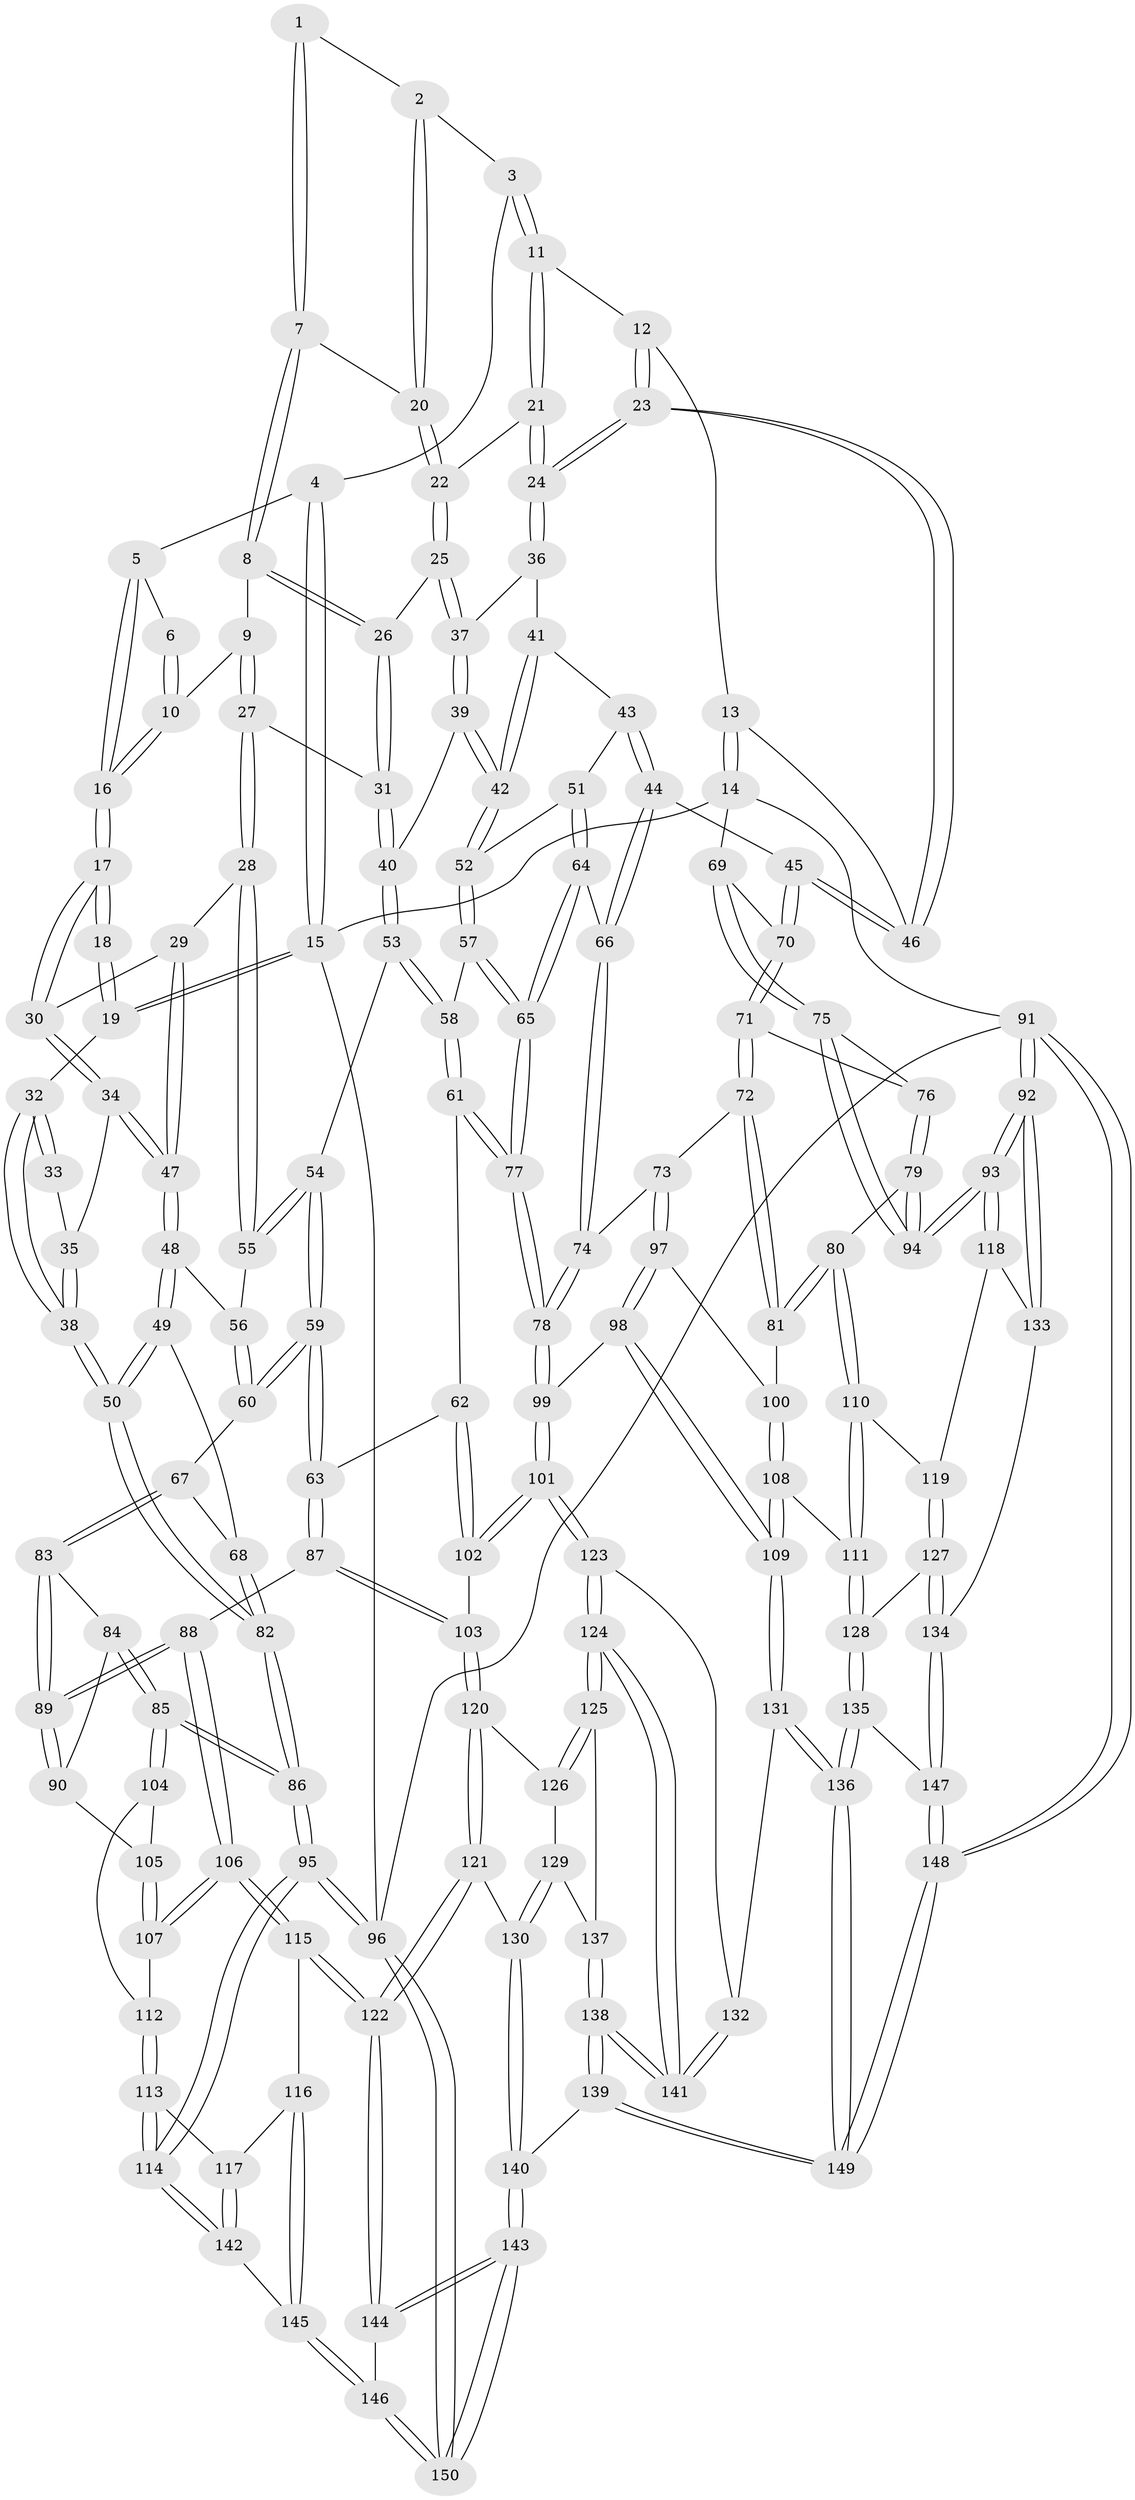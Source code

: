 // coarse degree distribution, {3: 0.18333333333333332, 6: 0.13333333333333333, 4: 0.3, 10: 0.016666666666666666, 2: 0.016666666666666666, 5: 0.3, 7: 0.03333333333333333, 9: 0.016666666666666666}
// Generated by graph-tools (version 1.1) at 2025/21/03/04/25 18:21:15]
// undirected, 150 vertices, 372 edges
graph export_dot {
graph [start="1"]
  node [color=gray90,style=filled];
  1 [pos="+0.4162206690519151+0.05794382653941274"];
  2 [pos="+0.502705225756182+0.07195462951995828"];
  3 [pos="+0.664379723192193+0"];
  4 [pos="+0.16273796174553937+0"];
  5 [pos="+0.18196768251311504+0"];
  6 [pos="+0.4009190954892477+0.050996554356504215"];
  7 [pos="+0.3934365003059365+0.1635697461912671"];
  8 [pos="+0.3874738905994845+0.16852930780519032"];
  9 [pos="+0.34854250172114976+0.16939269521551228"];
  10 [pos="+0.3459288603095818+0.16800134207822962"];
  11 [pos="+0.8423470647329327+0"];
  12 [pos="+0.9972002955743313+0"];
  13 [pos="+1+0"];
  14 [pos="+1+0"];
  15 [pos="+0+0"];
  16 [pos="+0.21671259649491537+0.1273632926137353"];
  17 [pos="+0.2104869941570312+0.14118508740507282"];
  18 [pos="+0.07135485609952102+0.19038600832230362"];
  19 [pos="+0+0"];
  20 [pos="+0.50410349670386+0.10607242198743856"];
  21 [pos="+0.6643889584766804+0.16622631180122877"];
  22 [pos="+0.5348942046010324+0.16228656210597414"];
  23 [pos="+0.7357559936855181+0.32101742163829033"];
  24 [pos="+0.6981695616588603+0.2779027793055072"];
  25 [pos="+0.5012813661629875+0.24706789042361021"];
  26 [pos="+0.4681784209222871+0.24634849860580982"];
  27 [pos="+0.3658642861647214+0.312475324950896"];
  28 [pos="+0.2984079883561+0.3290009442395337"];
  29 [pos="+0.24616776368491813+0.28077399985627366"];
  30 [pos="+0.21046825387436113+0.15595141460845716"];
  31 [pos="+0.36733086631417405+0.3128527799910582"];
  32 [pos="+0+0.32743843528067645"];
  33 [pos="+0.07093510218661321+0.19144118839880225"];
  34 [pos="+0.10803085282124934+0.30375285275257613"];
  35 [pos="+0.05024977589981105+0.26115968854159477"];
  36 [pos="+0.5303116093565001+0.2778669986251503"];
  37 [pos="+0.5092086020865196+0.25891903854857223"];
  38 [pos="+0+0.3703835299852532"];
  39 [pos="+0.4358918275492544+0.38162952111944043"];
  40 [pos="+0.4195999230036898+0.37686466226785303"];
  41 [pos="+0.5316529652173625+0.2922012404140658"];
  42 [pos="+0.4862305833134427+0.41589732103033167"];
  43 [pos="+0.5675954284346002+0.3537993097896655"];
  44 [pos="+0.6952411707687846+0.41051712934079504"];
  45 [pos="+0.7571664244745283+0.3685461748691458"];
  46 [pos="+0.7506846252811082+0.34626915234358413"];
  47 [pos="+0.12446046090370691+0.36952400536351954"];
  48 [pos="+0.1175957580039754+0.39916662594513447"];
  49 [pos="+0.10336408304867992+0.4143979592295507"];
  50 [pos="+0+0.4199679924259494"];
  51 [pos="+0.49088277020390486+0.42178872123947775"];
  52 [pos="+0.49023863349458663+0.4215805185943272"];
  53 [pos="+0.3608069634700099+0.4479793243723712"];
  54 [pos="+0.31555434678258093+0.43486923033451347"];
  55 [pos="+0.28237609372537315+0.38453172822179277"];
  56 [pos="+0.22898291150441177+0.41033920393433865"];
  57 [pos="+0.44499491615183556+0.48197165476149645"];
  58 [pos="+0.3908800142817278+0.5050254561488928"];
  59 [pos="+0.2547963050249318+0.5495574462392816"];
  60 [pos="+0.24351812994870164+0.5454939841548792"];
  61 [pos="+0.3638597889028128+0.5847095446905851"];
  62 [pos="+0.3588920037964922+0.5876645193999854"];
  63 [pos="+0.3110737471379225+0.6007357598013915"];
  64 [pos="+0.5810120277681681+0.4758285915569427"];
  65 [pos="+0.5168951682649225+0.5784823585400584"];
  66 [pos="+0.6461980264509448+0.46279530104861694"];
  67 [pos="+0.15142471932990384+0.5438759156030286"];
  68 [pos="+0.14096271212036504+0.5243685269676266"];
  69 [pos="+1+0"];
  70 [pos="+0.7843709299559782+0.3821677883453889"];
  71 [pos="+0.8590747484902459+0.44770050622422636"];
  72 [pos="+0.795130623592542+0.5889303892802169"];
  73 [pos="+0.6903430209907633+0.6041321907951946"];
  74 [pos="+0.6668956500634786+0.5699239576078228"];
  75 [pos="+1+0.39930390924272763"];
  76 [pos="+0.8701221904068834+0.45007738864765173"];
  77 [pos="+0.5095679660916642+0.6071581954101885"];
  78 [pos="+0.5220595529796952+0.6295076219648769"];
  79 [pos="+0.9467431922124828+0.6377670588153753"];
  80 [pos="+0.8582864373410118+0.7051044934279597"];
  81 [pos="+0.827197145063503+0.6802724221787757"];
  82 [pos="+0+0.5414035591487287"];
  83 [pos="+0.14464184593908924+0.5556794380978919"];
  84 [pos="+0.13134517411214472+0.5688553737744095"];
  85 [pos="+0+0.6388842954507199"];
  86 [pos="+0+0.6344083335300588"];
  87 [pos="+0.2781123335429146+0.6990338976748102"];
  88 [pos="+0.23081881594505932+0.7146406885763702"];
  89 [pos="+0.2046474096513147+0.697364835011496"];
  90 [pos="+0.10489067541149187+0.674451789199795"];
  91 [pos="+1+1"];
  92 [pos="+1+1"];
  93 [pos="+1+1"];
  94 [pos="+1+0.6725574496635198"];
  95 [pos="+0+0.8383396240800713"];
  96 [pos="+0+1"];
  97 [pos="+0.6728867655059573+0.673902126596389"];
  98 [pos="+0.5628802829835948+0.7184433105937131"];
  99 [pos="+0.5405872294687388+0.7114450191081291"];
  100 [pos="+0.7144783671496873+0.7050870484861066"];
  101 [pos="+0.4985591092970116+0.7416345500129862"];
  102 [pos="+0.4165941297341055+0.6942847516128843"];
  103 [pos="+0.31212031839531745+0.7358839627659244"];
  104 [pos="+0.06104030154588939+0.6989232138929398"];
  105 [pos="+0.08522140848565024+0.6881968587642857"];
  106 [pos="+0.19496862160819903+0.7683413111272338"];
  107 [pos="+0.15132957529547478+0.7496412850446825"];
  108 [pos="+0.7215168768065775+0.7702041582859955"];
  109 [pos="+0.6314857006227533+0.8198642738237063"];
  110 [pos="+0.8609451090206337+0.7273043246461639"];
  111 [pos="+0.7527185828138214+0.7908046785764294"];
  112 [pos="+0.07849471782932242+0.7506098071627993"];
  113 [pos="+0.0835903294425862+0.8007110420561975"];
  114 [pos="+0+0.8412749937557031"];
  115 [pos="+0.1794868765445816+0.8189178014290653"];
  116 [pos="+0.17460832204787002+0.8189158919325834"];
  117 [pos="+0.0877671141516376+0.8046754131634398"];
  118 [pos="+0.8719168682624998+0.7453671923148653"];
  119 [pos="+0.8642255577178592+0.7331376554485258"];
  120 [pos="+0.3141291378605837+0.7393387054350538"];
  121 [pos="+0.27258517808055177+0.8354413148701793"];
  122 [pos="+0.18622262253165453+0.8309967253317089"];
  123 [pos="+0.47103517666702366+0.7811023230032262"];
  124 [pos="+0.4448233632461402+0.8140465418832844"];
  125 [pos="+0.3850217385272481+0.7856086024735396"];
  126 [pos="+0.33574793031714945+0.7586689674294678"];
  127 [pos="+0.7725517601044115+0.8503827391422096"];
  128 [pos="+0.7646153825467049+0.8488232711405126"];
  129 [pos="+0.32114071138507316+0.8293127395487935"];
  130 [pos="+0.29276764682986495+0.8580109097300767"];
  131 [pos="+0.6323508318464542+0.8353436919963724"];
  132 [pos="+0.5614892688920389+0.845592585358543"];
  133 [pos="+0.8364183177269962+0.8573040982516328"];
  134 [pos="+0.8056397987586887+0.8597794062997994"];
  135 [pos="+0.7623096593414574+0.8508299090109556"];
  136 [pos="+0.6561555428571629+0.9299183873160215"];
  137 [pos="+0.3342715738194838+0.8371214978744367"];
  138 [pos="+0.43305642718256093+0.9744880340930548"];
  139 [pos="+0.41726795373656106+1"];
  140 [pos="+0.3973551125951981+1"];
  141 [pos="+0.4410949256362877+0.9129390273780362"];
  142 [pos="+0.06332525496399483+0.9002099410863348"];
  143 [pos="+0.35422807756979663+1"];
  144 [pos="+0.1962883001278355+0.9633124765556581"];
  145 [pos="+0.06927885480690771+0.905542810993399"];
  146 [pos="+0.08235367768803238+0.923446016902051"];
  147 [pos="+0.7951972632433316+0.9599784388184569"];
  148 [pos="+0.7859527941172965+1"];
  149 [pos="+0.5966729969873582+1"];
  150 [pos="+0+1"];
  1 -- 2;
  1 -- 7;
  1 -- 7;
  2 -- 3;
  2 -- 20;
  2 -- 20;
  3 -- 4;
  3 -- 11;
  3 -- 11;
  4 -- 5;
  4 -- 15;
  4 -- 15;
  5 -- 6;
  5 -- 16;
  5 -- 16;
  6 -- 10;
  6 -- 10;
  7 -- 8;
  7 -- 8;
  7 -- 20;
  8 -- 9;
  8 -- 26;
  8 -- 26;
  9 -- 10;
  9 -- 27;
  9 -- 27;
  10 -- 16;
  10 -- 16;
  11 -- 12;
  11 -- 21;
  11 -- 21;
  12 -- 13;
  12 -- 23;
  12 -- 23;
  13 -- 14;
  13 -- 14;
  13 -- 46;
  14 -- 15;
  14 -- 69;
  14 -- 91;
  15 -- 19;
  15 -- 19;
  15 -- 96;
  16 -- 17;
  16 -- 17;
  17 -- 18;
  17 -- 18;
  17 -- 30;
  17 -- 30;
  18 -- 19;
  18 -- 19;
  19 -- 32;
  20 -- 22;
  20 -- 22;
  21 -- 22;
  21 -- 24;
  21 -- 24;
  22 -- 25;
  22 -- 25;
  23 -- 24;
  23 -- 24;
  23 -- 46;
  23 -- 46;
  24 -- 36;
  24 -- 36;
  25 -- 26;
  25 -- 37;
  25 -- 37;
  26 -- 31;
  26 -- 31;
  27 -- 28;
  27 -- 28;
  27 -- 31;
  28 -- 29;
  28 -- 55;
  28 -- 55;
  29 -- 30;
  29 -- 47;
  29 -- 47;
  30 -- 34;
  30 -- 34;
  31 -- 40;
  31 -- 40;
  32 -- 33;
  32 -- 33;
  32 -- 38;
  32 -- 38;
  33 -- 35;
  34 -- 35;
  34 -- 47;
  34 -- 47;
  35 -- 38;
  35 -- 38;
  36 -- 37;
  36 -- 41;
  37 -- 39;
  37 -- 39;
  38 -- 50;
  38 -- 50;
  39 -- 40;
  39 -- 42;
  39 -- 42;
  40 -- 53;
  40 -- 53;
  41 -- 42;
  41 -- 42;
  41 -- 43;
  42 -- 52;
  42 -- 52;
  43 -- 44;
  43 -- 44;
  43 -- 51;
  44 -- 45;
  44 -- 66;
  44 -- 66;
  45 -- 46;
  45 -- 46;
  45 -- 70;
  45 -- 70;
  47 -- 48;
  47 -- 48;
  48 -- 49;
  48 -- 49;
  48 -- 56;
  49 -- 50;
  49 -- 50;
  49 -- 68;
  50 -- 82;
  50 -- 82;
  51 -- 52;
  51 -- 64;
  51 -- 64;
  52 -- 57;
  52 -- 57;
  53 -- 54;
  53 -- 58;
  53 -- 58;
  54 -- 55;
  54 -- 55;
  54 -- 59;
  54 -- 59;
  55 -- 56;
  56 -- 60;
  56 -- 60;
  57 -- 58;
  57 -- 65;
  57 -- 65;
  58 -- 61;
  58 -- 61;
  59 -- 60;
  59 -- 60;
  59 -- 63;
  59 -- 63;
  60 -- 67;
  61 -- 62;
  61 -- 77;
  61 -- 77;
  62 -- 63;
  62 -- 102;
  62 -- 102;
  63 -- 87;
  63 -- 87;
  64 -- 65;
  64 -- 65;
  64 -- 66;
  65 -- 77;
  65 -- 77;
  66 -- 74;
  66 -- 74;
  67 -- 68;
  67 -- 83;
  67 -- 83;
  68 -- 82;
  68 -- 82;
  69 -- 70;
  69 -- 75;
  69 -- 75;
  70 -- 71;
  70 -- 71;
  71 -- 72;
  71 -- 72;
  71 -- 76;
  72 -- 73;
  72 -- 81;
  72 -- 81;
  73 -- 74;
  73 -- 97;
  73 -- 97;
  74 -- 78;
  74 -- 78;
  75 -- 76;
  75 -- 94;
  75 -- 94;
  76 -- 79;
  76 -- 79;
  77 -- 78;
  77 -- 78;
  78 -- 99;
  78 -- 99;
  79 -- 80;
  79 -- 94;
  79 -- 94;
  80 -- 81;
  80 -- 81;
  80 -- 110;
  80 -- 110;
  81 -- 100;
  82 -- 86;
  82 -- 86;
  83 -- 84;
  83 -- 89;
  83 -- 89;
  84 -- 85;
  84 -- 85;
  84 -- 90;
  85 -- 86;
  85 -- 86;
  85 -- 104;
  85 -- 104;
  86 -- 95;
  86 -- 95;
  87 -- 88;
  87 -- 103;
  87 -- 103;
  88 -- 89;
  88 -- 89;
  88 -- 106;
  88 -- 106;
  89 -- 90;
  89 -- 90;
  90 -- 105;
  91 -- 92;
  91 -- 92;
  91 -- 148;
  91 -- 148;
  91 -- 96;
  92 -- 93;
  92 -- 93;
  92 -- 133;
  92 -- 133;
  93 -- 94;
  93 -- 94;
  93 -- 118;
  93 -- 118;
  95 -- 96;
  95 -- 96;
  95 -- 114;
  95 -- 114;
  96 -- 150;
  96 -- 150;
  97 -- 98;
  97 -- 98;
  97 -- 100;
  98 -- 99;
  98 -- 109;
  98 -- 109;
  99 -- 101;
  99 -- 101;
  100 -- 108;
  100 -- 108;
  101 -- 102;
  101 -- 102;
  101 -- 123;
  101 -- 123;
  102 -- 103;
  103 -- 120;
  103 -- 120;
  104 -- 105;
  104 -- 112;
  105 -- 107;
  105 -- 107;
  106 -- 107;
  106 -- 107;
  106 -- 115;
  106 -- 115;
  107 -- 112;
  108 -- 109;
  108 -- 109;
  108 -- 111;
  109 -- 131;
  109 -- 131;
  110 -- 111;
  110 -- 111;
  110 -- 119;
  111 -- 128;
  111 -- 128;
  112 -- 113;
  112 -- 113;
  113 -- 114;
  113 -- 114;
  113 -- 117;
  114 -- 142;
  114 -- 142;
  115 -- 116;
  115 -- 122;
  115 -- 122;
  116 -- 117;
  116 -- 145;
  116 -- 145;
  117 -- 142;
  117 -- 142;
  118 -- 119;
  118 -- 133;
  119 -- 127;
  119 -- 127;
  120 -- 121;
  120 -- 121;
  120 -- 126;
  121 -- 122;
  121 -- 122;
  121 -- 130;
  122 -- 144;
  122 -- 144;
  123 -- 124;
  123 -- 124;
  123 -- 132;
  124 -- 125;
  124 -- 125;
  124 -- 141;
  124 -- 141;
  125 -- 126;
  125 -- 126;
  125 -- 137;
  126 -- 129;
  127 -- 128;
  127 -- 134;
  127 -- 134;
  128 -- 135;
  128 -- 135;
  129 -- 130;
  129 -- 130;
  129 -- 137;
  130 -- 140;
  130 -- 140;
  131 -- 132;
  131 -- 136;
  131 -- 136;
  132 -- 141;
  132 -- 141;
  133 -- 134;
  134 -- 147;
  134 -- 147;
  135 -- 136;
  135 -- 136;
  135 -- 147;
  136 -- 149;
  136 -- 149;
  137 -- 138;
  137 -- 138;
  138 -- 139;
  138 -- 139;
  138 -- 141;
  138 -- 141;
  139 -- 140;
  139 -- 149;
  139 -- 149;
  140 -- 143;
  140 -- 143;
  142 -- 145;
  143 -- 144;
  143 -- 144;
  143 -- 150;
  143 -- 150;
  144 -- 146;
  145 -- 146;
  145 -- 146;
  146 -- 150;
  146 -- 150;
  147 -- 148;
  147 -- 148;
  148 -- 149;
  148 -- 149;
}
